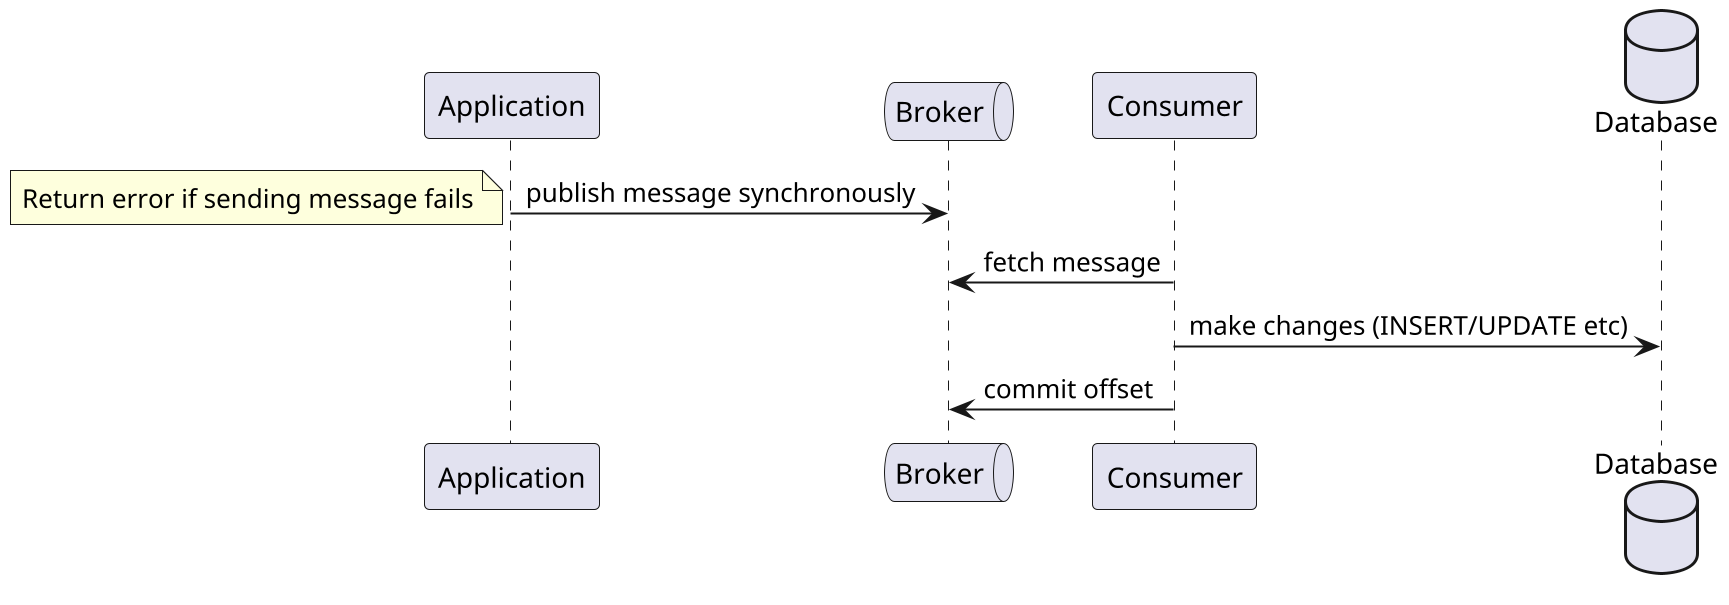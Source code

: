 @startuml
scale 2

participant Application as app
queue Broker as q
participant Consumer as c
database Database as db

app -> q: publish message synchronously
note left
    Return error if sending message fails
end note
c -> q: fetch message
c -> db: make changes (INSERT/UPDATE etc)
c -> q: commit offset

@enduml
